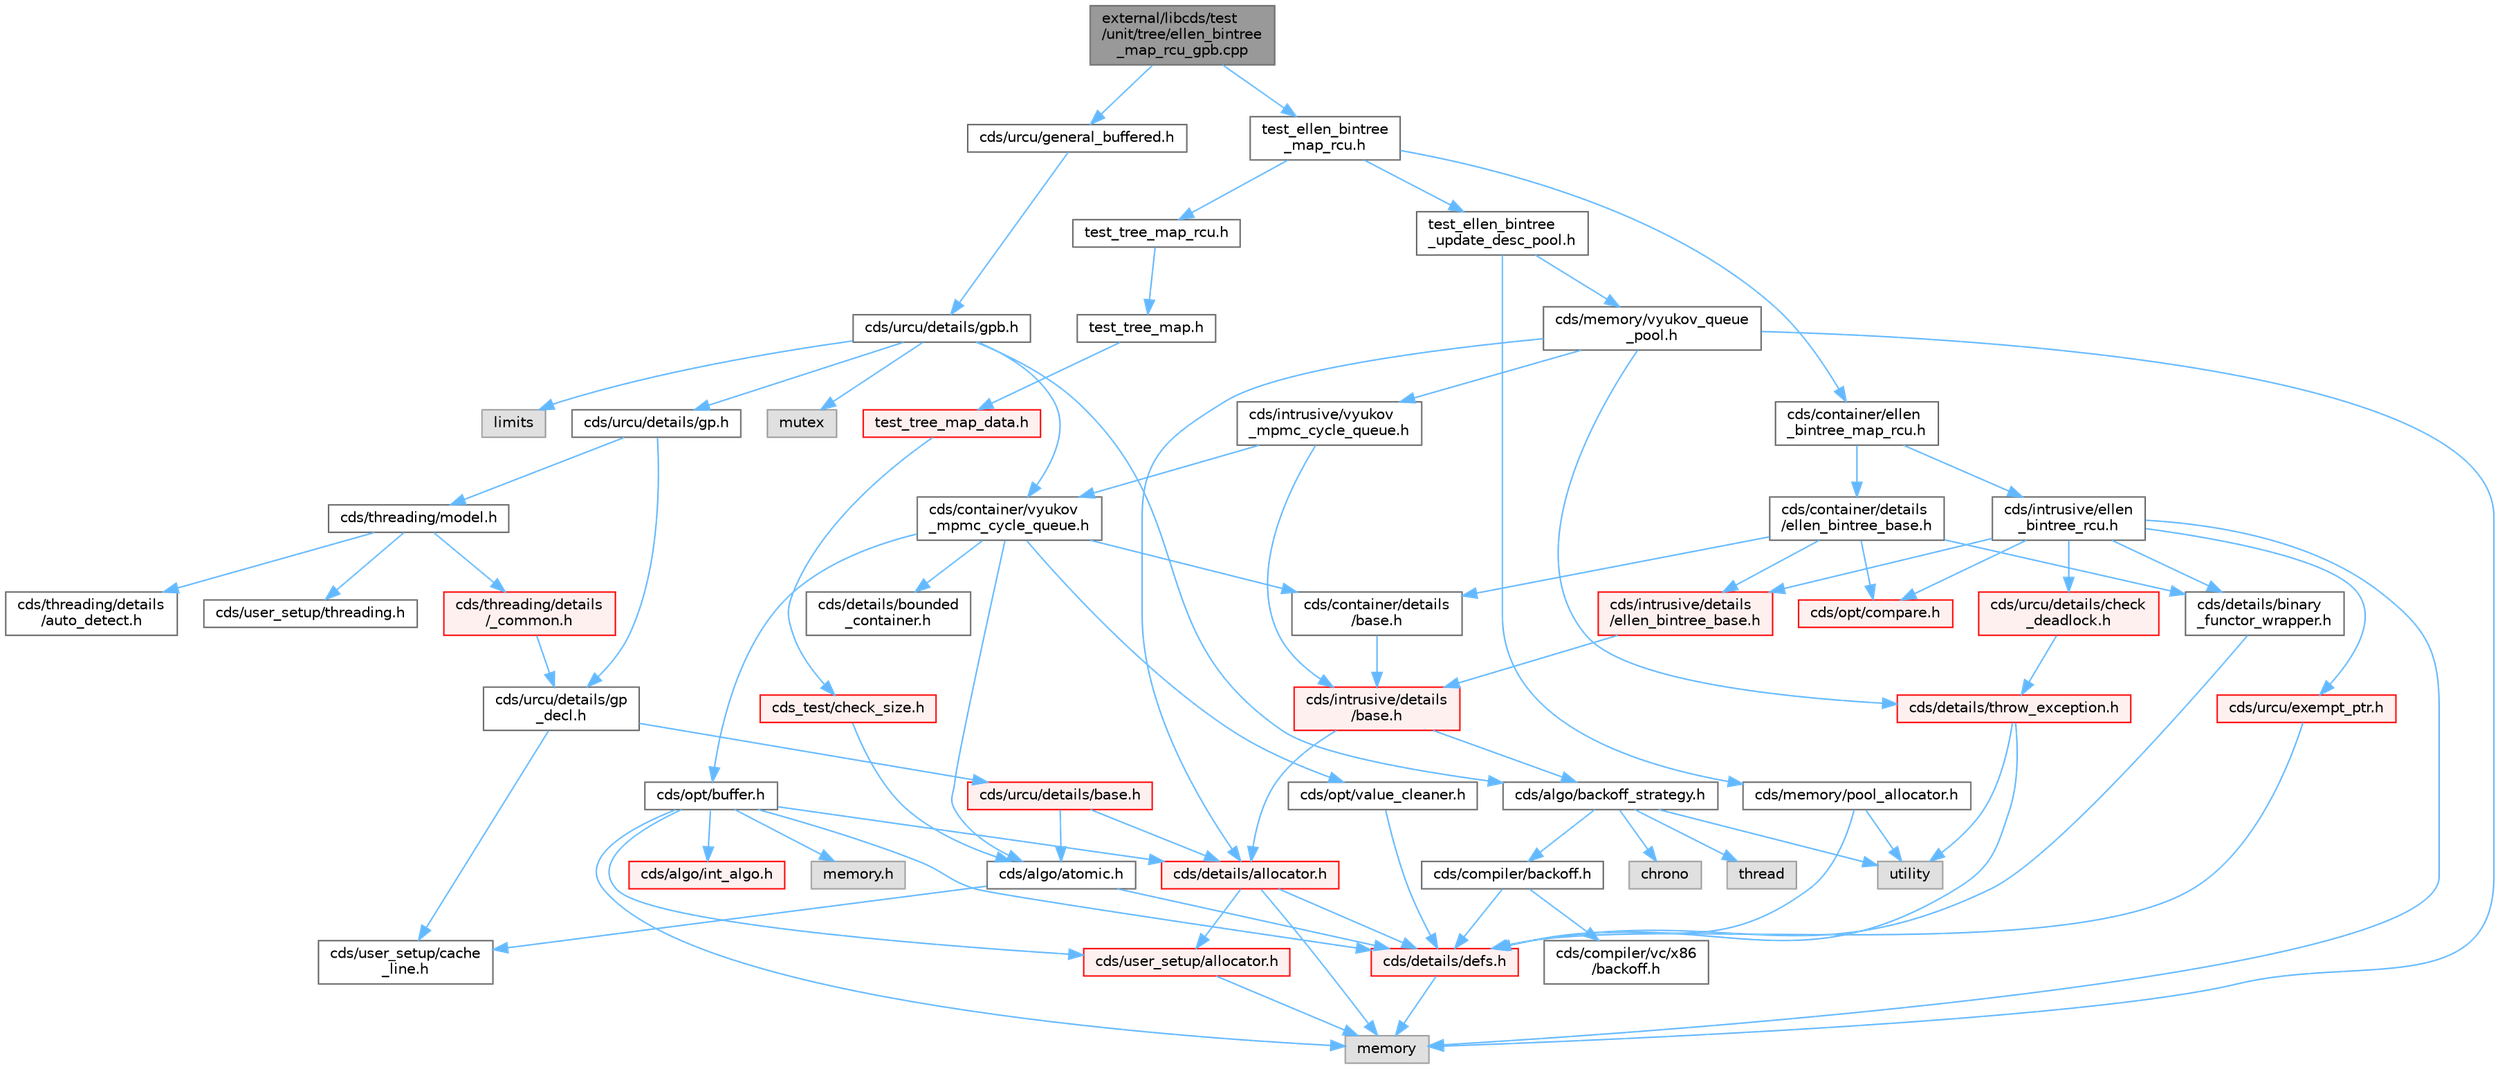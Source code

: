 digraph "external/libcds/test/unit/tree/ellen_bintree_map_rcu_gpb.cpp"
{
 // LATEX_PDF_SIZE
  bgcolor="transparent";
  edge [fontname=Helvetica,fontsize=10,labelfontname=Helvetica,labelfontsize=10];
  node [fontname=Helvetica,fontsize=10,shape=box,height=0.2,width=0.4];
  Node1 [id="Node000001",label="external/libcds/test\l/unit/tree/ellen_bintree\l_map_rcu_gpb.cpp",height=0.2,width=0.4,color="gray40", fillcolor="grey60", style="filled", fontcolor="black",tooltip=" "];
  Node1 -> Node2 [id="edge1_Node000001_Node000002",color="steelblue1",style="solid",tooltip=" "];
  Node2 [id="Node000002",label="cds/urcu/general_buffered.h",height=0.2,width=0.4,color="grey40", fillcolor="white", style="filled",URL="$general__buffered_8h.html",tooltip=" "];
  Node2 -> Node3 [id="edge2_Node000002_Node000003",color="steelblue1",style="solid",tooltip=" "];
  Node3 [id="Node000003",label="cds/urcu/details/gpb.h",height=0.2,width=0.4,color="grey40", fillcolor="white", style="filled",URL="$gpb_8h.html",tooltip=" "];
  Node3 -> Node4 [id="edge3_Node000003_Node000004",color="steelblue1",style="solid",tooltip=" "];
  Node4 [id="Node000004",label="mutex",height=0.2,width=0.4,color="grey60", fillcolor="#E0E0E0", style="filled",tooltip=" "];
  Node3 -> Node5 [id="edge4_Node000003_Node000005",color="steelblue1",style="solid",tooltip=" "];
  Node5 [id="Node000005",label="limits",height=0.2,width=0.4,color="grey60", fillcolor="#E0E0E0", style="filled",tooltip=" "];
  Node3 -> Node6 [id="edge5_Node000003_Node000006",color="steelblue1",style="solid",tooltip=" "];
  Node6 [id="Node000006",label="cds/urcu/details/gp.h",height=0.2,width=0.4,color="grey40", fillcolor="white", style="filled",URL="$gp_8h.html",tooltip=" "];
  Node6 -> Node7 [id="edge6_Node000006_Node000007",color="steelblue1",style="solid",tooltip=" "];
  Node7 [id="Node000007",label="cds/urcu/details/gp\l_decl.h",height=0.2,width=0.4,color="grey40", fillcolor="white", style="filled",URL="$gp__decl_8h.html",tooltip=" "];
  Node7 -> Node8 [id="edge7_Node000007_Node000008",color="steelblue1",style="solid",tooltip=" "];
  Node8 [id="Node000008",label="cds/urcu/details/base.h",height=0.2,width=0.4,color="red", fillcolor="#FFF0F0", style="filled",URL="$external_2libcds_2cds_2urcu_2details_2base_8h.html",tooltip=" "];
  Node8 -> Node9 [id="edge8_Node000008_Node000009",color="steelblue1",style="solid",tooltip=" "];
  Node9 [id="Node000009",label="cds/algo/atomic.h",height=0.2,width=0.4,color="grey40", fillcolor="white", style="filled",URL="$external_2libcds_2cds_2algo_2atomic_8h.html",tooltip=" "];
  Node9 -> Node10 [id="edge9_Node000009_Node000010",color="steelblue1",style="solid",tooltip=" "];
  Node10 [id="Node000010",label="cds/details/defs.h",height=0.2,width=0.4,color="red", fillcolor="#FFF0F0", style="filled",URL="$details_2defs_8h.html",tooltip=" "];
  Node10 -> Node18 [id="edge10_Node000010_Node000018",color="steelblue1",style="solid",tooltip=" "];
  Node18 [id="Node000018",label="memory",height=0.2,width=0.4,color="grey60", fillcolor="#E0E0E0", style="filled",tooltip=" "];
  Node9 -> Node23 [id="edge11_Node000009_Node000023",color="steelblue1",style="solid",tooltip=" "];
  Node23 [id="Node000023",label="cds/user_setup/cache\l_line.h",height=0.2,width=0.4,color="grey40", fillcolor="white", style="filled",URL="$cache__line_8h.html",tooltip="Cache-line size definition"];
  Node8 -> Node25 [id="edge12_Node000008_Node000025",color="steelblue1",style="solid",tooltip=" "];
  Node25 [id="Node000025",label="cds/details/allocator.h",height=0.2,width=0.4,color="red", fillcolor="#FFF0F0", style="filled",URL="$external_2libcds_2cds_2details_2allocator_8h.html",tooltip=" "];
  Node25 -> Node18 [id="edge13_Node000025_Node000018",color="steelblue1",style="solid",tooltip=" "];
  Node25 -> Node10 [id="edge14_Node000025_Node000010",color="steelblue1",style="solid",tooltip=" "];
  Node25 -> Node27 [id="edge15_Node000025_Node000027",color="steelblue1",style="solid",tooltip=" "];
  Node27 [id="Node000027",label="cds/user_setup/allocator.h",height=0.2,width=0.4,color="red", fillcolor="#FFF0F0", style="filled",URL="$external_2libcds_2cds_2user__setup_2allocator_8h.html",tooltip="Default implementation of allocator classes."];
  Node27 -> Node18 [id="edge16_Node000027_Node000018",color="steelblue1",style="solid",tooltip=" "];
  Node7 -> Node23 [id="edge17_Node000007_Node000023",color="steelblue1",style="solid",tooltip=" "];
  Node6 -> Node47 [id="edge18_Node000006_Node000047",color="steelblue1",style="solid",tooltip=" "];
  Node47 [id="Node000047",label="cds/threading/model.h",height=0.2,width=0.4,color="grey40", fillcolor="white", style="filled",URL="$model_8h.html",tooltip=" "];
  Node47 -> Node48 [id="edge19_Node000047_Node000048",color="steelblue1",style="solid",tooltip=" "];
  Node48 [id="Node000048",label="cds/threading/details\l/_common.h",height=0.2,width=0.4,color="red", fillcolor="#FFF0F0", style="filled",URL="$__common_8h.html",tooltip=" "];
  Node48 -> Node7 [id="edge20_Node000048_Node000007",color="steelblue1",style="solid",tooltip=" "];
  Node47 -> Node52 [id="edge21_Node000047_Node000052",color="steelblue1",style="solid",tooltip=" "];
  Node52 [id="Node000052",label="cds/user_setup/threading.h",height=0.2,width=0.4,color="grey40", fillcolor="white", style="filled",URL="$external_2libcds_2cds_2user__setup_2threading_8h.html",tooltip=" "];
  Node47 -> Node53 [id="edge22_Node000047_Node000053",color="steelblue1",style="solid",tooltip=" "];
  Node53 [id="Node000053",label="cds/threading/details\l/auto_detect.h",height=0.2,width=0.4,color="grey40", fillcolor="white", style="filled",URL="$auto__detect_8h.html",tooltip=" "];
  Node3 -> Node54 [id="edge23_Node000003_Node000054",color="steelblue1",style="solid",tooltip=" "];
  Node54 [id="Node000054",label="cds/algo/backoff_strategy.h",height=0.2,width=0.4,color="grey40", fillcolor="white", style="filled",URL="$backoff__strategy_8h.html",tooltip=" "];
  Node54 -> Node42 [id="edge24_Node000054_Node000042",color="steelblue1",style="solid",tooltip=" "];
  Node42 [id="Node000042",label="utility",height=0.2,width=0.4,color="grey60", fillcolor="#E0E0E0", style="filled",tooltip=" "];
  Node54 -> Node37 [id="edge25_Node000054_Node000037",color="steelblue1",style="solid",tooltip=" "];
  Node37 [id="Node000037",label="thread",height=0.2,width=0.4,color="grey60", fillcolor="#E0E0E0", style="filled",tooltip=" "];
  Node54 -> Node55 [id="edge26_Node000054_Node000055",color="steelblue1",style="solid",tooltip=" "];
  Node55 [id="Node000055",label="chrono",height=0.2,width=0.4,color="grey60", fillcolor="#E0E0E0", style="filled",tooltip=" "];
  Node54 -> Node56 [id="edge27_Node000054_Node000056",color="steelblue1",style="solid",tooltip=" "];
  Node56 [id="Node000056",label="cds/compiler/backoff.h",height=0.2,width=0.4,color="grey40", fillcolor="white", style="filled",URL="$backoff_8h.html",tooltip=" "];
  Node56 -> Node10 [id="edge28_Node000056_Node000010",color="steelblue1",style="solid",tooltip=" "];
  Node56 -> Node57 [id="edge29_Node000056_Node000057",color="steelblue1",style="solid",tooltip=" "];
  Node57 [id="Node000057",label="cds/compiler/vc/x86\l/backoff.h",height=0.2,width=0.4,color="grey40", fillcolor="white", style="filled",URL="$vc_2x86_2backoff_8h.html",tooltip=" "];
  Node3 -> Node58 [id="edge30_Node000003_Node000058",color="steelblue1",style="solid",tooltip=" "];
  Node58 [id="Node000058",label="cds/container/vyukov\l_mpmc_cycle_queue.h",height=0.2,width=0.4,color="grey40", fillcolor="white", style="filled",URL="$container_2vyukov__mpmc__cycle__queue_8h.html",tooltip=" "];
  Node58 -> Node59 [id="edge31_Node000058_Node000059",color="steelblue1",style="solid",tooltip=" "];
  Node59 [id="Node000059",label="cds/container/details\l/base.h",height=0.2,width=0.4,color="grey40", fillcolor="white", style="filled",URL="$external_2libcds_2cds_2container_2details_2base_8h.html",tooltip=" "];
  Node59 -> Node60 [id="edge32_Node000059_Node000060",color="steelblue1",style="solid",tooltip=" "];
  Node60 [id="Node000060",label="cds/intrusive/details\l/base.h",height=0.2,width=0.4,color="red", fillcolor="#FFF0F0", style="filled",URL="$external_2libcds_2cds_2intrusive_2details_2base_8h.html",tooltip=" "];
  Node60 -> Node25 [id="edge33_Node000060_Node000025",color="steelblue1",style="solid",tooltip=" "];
  Node60 -> Node54 [id="edge34_Node000060_Node000054",color="steelblue1",style="solid",tooltip=" "];
  Node58 -> Node65 [id="edge35_Node000058_Node000065",color="steelblue1",style="solid",tooltip=" "];
  Node65 [id="Node000065",label="cds/opt/buffer.h",height=0.2,width=0.4,color="grey40", fillcolor="white", style="filled",URL="$external_2libcds_2cds_2opt_2buffer_8h.html",tooltip=" "];
  Node65 -> Node66 [id="edge36_Node000065_Node000066",color="steelblue1",style="solid",tooltip=" "];
  Node66 [id="Node000066",label="memory.h",height=0.2,width=0.4,color="grey60", fillcolor="#E0E0E0", style="filled",tooltip=" "];
  Node65 -> Node10 [id="edge37_Node000065_Node000010",color="steelblue1",style="solid",tooltip=" "];
  Node65 -> Node27 [id="edge38_Node000065_Node000027",color="steelblue1",style="solid",tooltip=" "];
  Node65 -> Node25 [id="edge39_Node000065_Node000025",color="steelblue1",style="solid",tooltip=" "];
  Node65 -> Node32 [id="edge40_Node000065_Node000032",color="steelblue1",style="solid",tooltip=" "];
  Node32 [id="Node000032",label="cds/algo/int_algo.h",height=0.2,width=0.4,color="red", fillcolor="#FFF0F0", style="filled",URL="$int__algo_8h.html",tooltip=" "];
  Node65 -> Node18 [id="edge41_Node000065_Node000018",color="steelblue1",style="solid",tooltip=" "];
  Node58 -> Node67 [id="edge42_Node000058_Node000067",color="steelblue1",style="solid",tooltip=" "];
  Node67 [id="Node000067",label="cds/opt/value_cleaner.h",height=0.2,width=0.4,color="grey40", fillcolor="white", style="filled",URL="$value__cleaner_8h.html",tooltip=" "];
  Node67 -> Node10 [id="edge43_Node000067_Node000010",color="steelblue1",style="solid",tooltip=" "];
  Node58 -> Node9 [id="edge44_Node000058_Node000009",color="steelblue1",style="solid",tooltip=" "];
  Node58 -> Node68 [id="edge45_Node000058_Node000068",color="steelblue1",style="solid",tooltip=" "];
  Node68 [id="Node000068",label="cds/details/bounded\l_container.h",height=0.2,width=0.4,color="grey40", fillcolor="white", style="filled",URL="$bounded__container_8h.html",tooltip=" "];
  Node1 -> Node69 [id="edge46_Node000001_Node000069",color="steelblue1",style="solid",tooltip=" "];
  Node69 [id="Node000069",label="test_ellen_bintree\l_map_rcu.h",height=0.2,width=0.4,color="grey40", fillcolor="white", style="filled",URL="$test__ellen__bintree__map__rcu_8h.html",tooltip=" "];
  Node69 -> Node70 [id="edge47_Node000069_Node000070",color="steelblue1",style="solid",tooltip=" "];
  Node70 [id="Node000070",label="test_tree_map_rcu.h",height=0.2,width=0.4,color="grey40", fillcolor="white", style="filled",URL="$test__tree__map__rcu_8h.html",tooltip=" "];
  Node70 -> Node71 [id="edge48_Node000070_Node000071",color="steelblue1",style="solid",tooltip=" "];
  Node71 [id="Node000071",label="test_tree_map.h",height=0.2,width=0.4,color="grey40", fillcolor="white", style="filled",URL="$test__tree__map_8h.html",tooltip=" "];
  Node71 -> Node72 [id="edge49_Node000071_Node000072",color="steelblue1",style="solid",tooltip=" "];
  Node72 [id="Node000072",label="test_tree_map_data.h",height=0.2,width=0.4,color="red", fillcolor="#FFF0F0", style="filled",URL="$test__tree__map__data_8h.html",tooltip=" "];
  Node72 -> Node73 [id="edge50_Node000072_Node000073",color="steelblue1",style="solid",tooltip=" "];
  Node73 [id="Node000073",label="cds_test/check_size.h",height=0.2,width=0.4,color="red", fillcolor="#FFF0F0", style="filled",URL="$check__size_8h.html",tooltip=" "];
  Node73 -> Node9 [id="edge51_Node000073_Node000009",color="steelblue1",style="solid",tooltip=" "];
  Node69 -> Node82 [id="edge52_Node000069_Node000082",color="steelblue1",style="solid",tooltip=" "];
  Node82 [id="Node000082",label="cds/container/ellen\l_bintree_map_rcu.h",height=0.2,width=0.4,color="grey40", fillcolor="white", style="filled",URL="$ellen__bintree__map__rcu_8h.html",tooltip=" "];
  Node82 -> Node83 [id="edge53_Node000082_Node000083",color="steelblue1",style="solid",tooltip=" "];
  Node83 [id="Node000083",label="cds/container/details\l/ellen_bintree_base.h",height=0.2,width=0.4,color="grey40", fillcolor="white", style="filled",URL="$container_2details_2ellen__bintree__base_8h.html",tooltip=" "];
  Node83 -> Node84 [id="edge54_Node000083_Node000084",color="steelblue1",style="solid",tooltip=" "];
  Node84 [id="Node000084",label="cds/intrusive/details\l/ellen_bintree_base.h",height=0.2,width=0.4,color="red", fillcolor="#FFF0F0", style="filled",URL="$intrusive_2details_2ellen__bintree__base_8h.html",tooltip=" "];
  Node84 -> Node60 [id="edge55_Node000084_Node000060",color="steelblue1",style="solid",tooltip=" "];
  Node83 -> Node59 [id="edge56_Node000083_Node000059",color="steelblue1",style="solid",tooltip=" "];
  Node83 -> Node86 [id="edge57_Node000083_Node000086",color="steelblue1",style="solid",tooltip=" "];
  Node86 [id="Node000086",label="cds/opt/compare.h",height=0.2,width=0.4,color="red", fillcolor="#FFF0F0", style="filled",URL="$external_2libcds_2cds_2opt_2compare_8h.html",tooltip=" "];
  Node83 -> Node87 [id="edge58_Node000083_Node000087",color="steelblue1",style="solid",tooltip=" "];
  Node87 [id="Node000087",label="cds/details/binary\l_functor_wrapper.h",height=0.2,width=0.4,color="grey40", fillcolor="white", style="filled",URL="$binary__functor__wrapper_8h.html",tooltip=" "];
  Node87 -> Node10 [id="edge59_Node000087_Node000010",color="steelblue1",style="solid",tooltip=" "];
  Node82 -> Node88 [id="edge60_Node000082_Node000088",color="steelblue1",style="solid",tooltip=" "];
  Node88 [id="Node000088",label="cds/intrusive/ellen\l_bintree_rcu.h",height=0.2,width=0.4,color="grey40", fillcolor="white", style="filled",URL="$ellen__bintree__rcu_8h.html",tooltip=" "];
  Node88 -> Node18 [id="edge61_Node000088_Node000018",color="steelblue1",style="solid",tooltip=" "];
  Node88 -> Node84 [id="edge62_Node000088_Node000084",color="steelblue1",style="solid",tooltip=" "];
  Node88 -> Node86 [id="edge63_Node000088_Node000086",color="steelblue1",style="solid",tooltip=" "];
  Node88 -> Node87 [id="edge64_Node000088_Node000087",color="steelblue1",style="solid",tooltip=" "];
  Node88 -> Node89 [id="edge65_Node000088_Node000089",color="steelblue1",style="solid",tooltip=" "];
  Node89 [id="Node000089",label="cds/urcu/details/check\l_deadlock.h",height=0.2,width=0.4,color="red", fillcolor="#FFF0F0", style="filled",URL="$check__deadlock_8h.html",tooltip=" "];
  Node89 -> Node40 [id="edge66_Node000089_Node000040",color="steelblue1",style="solid",tooltip=" "];
  Node40 [id="Node000040",label="cds/details/throw_exception.h",height=0.2,width=0.4,color="red", fillcolor="#FFF0F0", style="filled",URL="$throw__exception_8h.html",tooltip=" "];
  Node40 -> Node10 [id="edge67_Node000040_Node000010",color="steelblue1",style="solid",tooltip=" "];
  Node40 -> Node42 [id="edge68_Node000040_Node000042",color="steelblue1",style="solid",tooltip=" "];
  Node88 -> Node90 [id="edge69_Node000088_Node000090",color="steelblue1",style="solid",tooltip=" "];
  Node90 [id="Node000090",label="cds/urcu/exempt_ptr.h",height=0.2,width=0.4,color="red", fillcolor="#FFF0F0", style="filled",URL="$exempt__ptr_8h.html",tooltip=" "];
  Node90 -> Node10 [id="edge70_Node000090_Node000010",color="steelblue1",style="solid",tooltip=" "];
  Node69 -> Node91 [id="edge71_Node000069_Node000091",color="steelblue1",style="solid",tooltip=" "];
  Node91 [id="Node000091",label="test_ellen_bintree\l_update_desc_pool.h",height=0.2,width=0.4,color="grey40", fillcolor="white", style="filled",URL="$test__ellen__bintree__update__desc__pool_8h.html",tooltip=" "];
  Node91 -> Node92 [id="edge72_Node000091_Node000092",color="steelblue1",style="solid",tooltip=" "];
  Node92 [id="Node000092",label="cds/memory/vyukov_queue\l_pool.h",height=0.2,width=0.4,color="grey40", fillcolor="white", style="filled",URL="$vyukov__queue__pool_8h.html",tooltip=" "];
  Node92 -> Node25 [id="edge73_Node000092_Node000025",color="steelblue1",style="solid",tooltip=" "];
  Node92 -> Node93 [id="edge74_Node000092_Node000093",color="steelblue1",style="solid",tooltip=" "];
  Node93 [id="Node000093",label="cds/intrusive/vyukov\l_mpmc_cycle_queue.h",height=0.2,width=0.4,color="grey40", fillcolor="white", style="filled",URL="$intrusive_2vyukov__mpmc__cycle__queue_8h.html",tooltip=" "];
  Node93 -> Node60 [id="edge75_Node000093_Node000060",color="steelblue1",style="solid",tooltip=" "];
  Node93 -> Node58 [id="edge76_Node000093_Node000058",color="steelblue1",style="solid",tooltip=" "];
  Node92 -> Node40 [id="edge77_Node000092_Node000040",color="steelblue1",style="solid",tooltip=" "];
  Node92 -> Node18 [id="edge78_Node000092_Node000018",color="steelblue1",style="solid",tooltip=" "];
  Node91 -> Node94 [id="edge79_Node000091_Node000094",color="steelblue1",style="solid",tooltip=" "];
  Node94 [id="Node000094",label="cds/memory/pool_allocator.h",height=0.2,width=0.4,color="grey40", fillcolor="white", style="filled",URL="$pool__allocator_8h.html",tooltip=" "];
  Node94 -> Node10 [id="edge80_Node000094_Node000010",color="steelblue1",style="solid",tooltip=" "];
  Node94 -> Node42 [id="edge81_Node000094_Node000042",color="steelblue1",style="solid",tooltip=" "];
}
